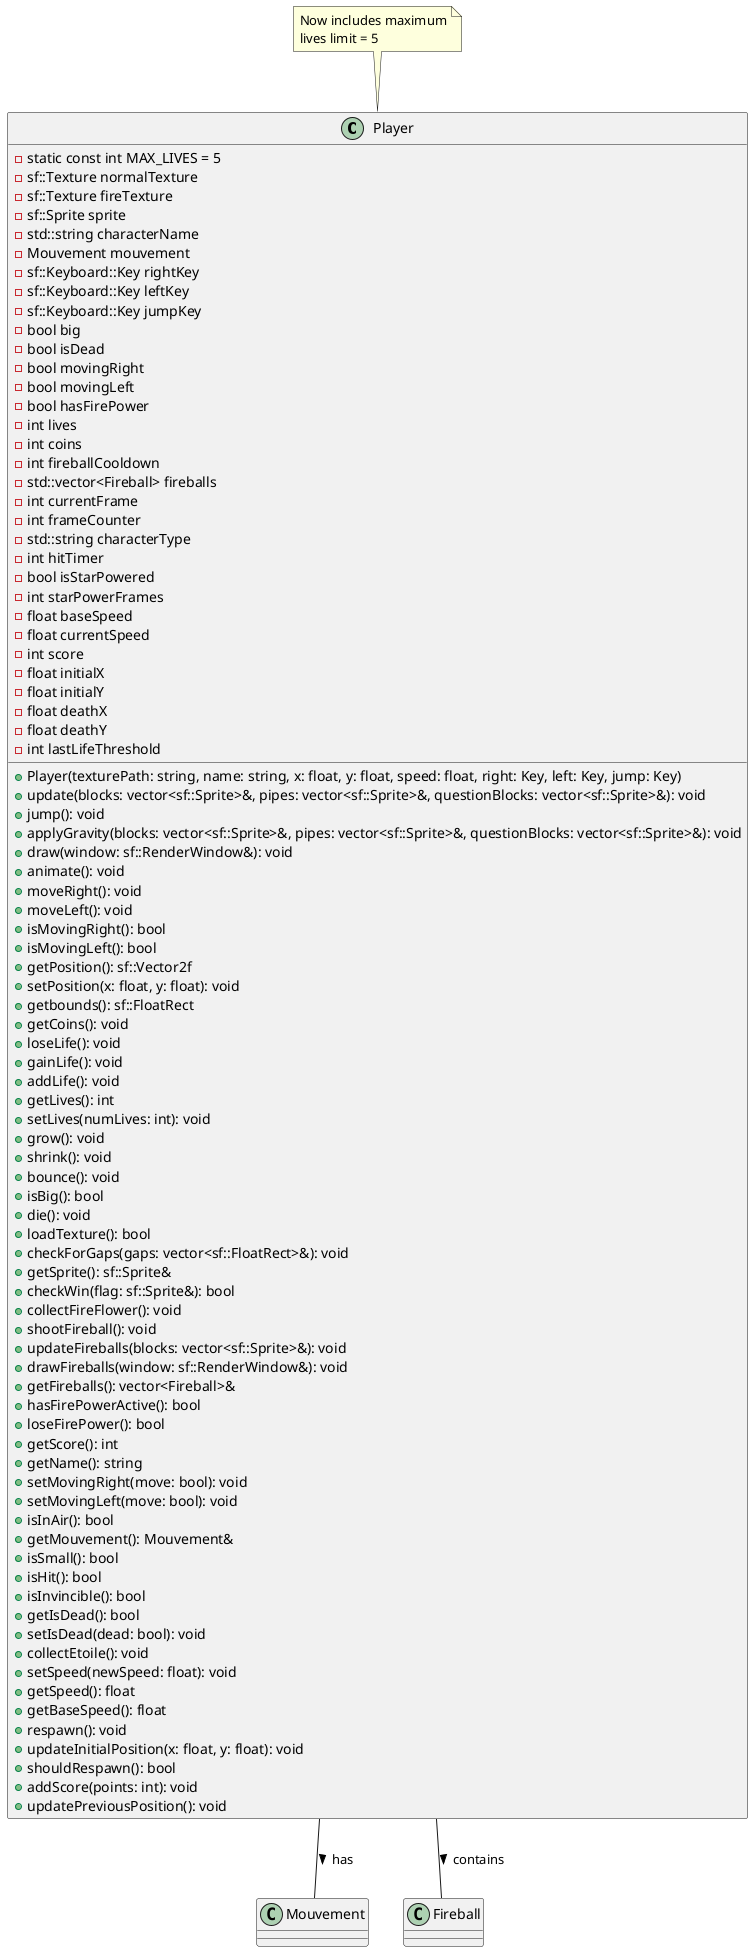 @startuml Player_class_diagram

class Player {
  - static const int MAX_LIVES = 5
  - sf::Texture normalTexture
  - sf::Texture fireTexture
  - sf::Sprite sprite
  - std::string characterName
  - Mouvement mouvement
  - sf::Keyboard::Key rightKey
  - sf::Keyboard::Key leftKey
  - sf::Keyboard::Key jumpKey
  - bool big
  - bool isDead
  - bool movingRight
  - bool movingLeft
  - bool hasFirePower
  - int lives
  - int coins
  - int fireballCooldown
  - std::vector<Fireball> fireballs
  - int currentFrame
  - int frameCounter
  - std::string characterType
  - int hitTimer
  - bool isStarPowered
  - int starPowerFrames
  - float baseSpeed
  - float currentSpeed
  - int score
  - float initialX
  - float initialY
  - float deathX
  - float deathY
  - int lastLifeThreshold
  
  + Player(texturePath: string, name: string, x: float, y: float, speed: float, right: Key, left: Key, jump: Key)
  + update(blocks: vector<sf::Sprite>&, pipes: vector<sf::Sprite>&, questionBlocks: vector<sf::Sprite>&): void
  + jump(): void
  + applyGravity(blocks: vector<sf::Sprite>&, pipes: vector<sf::Sprite>&, questionBlocks: vector<sf::Sprite>&): void
  + draw(window: sf::RenderWindow&): void
  + animate(): void
  + moveRight(): void
  + moveLeft(): void
  + isMovingRight(): bool
  + isMovingLeft(): bool
  + getPosition(): sf::Vector2f
  + setPosition(x: float, y: float): void
  + getbounds(): sf::FloatRect
  + getCoins(): void
  + loseLife(): void
  + gainLife(): void
  + addLife(): void
  + getLives(): int
  + setLives(numLives: int): void
  + grow(): void
  + shrink(): void
  + bounce(): void
  + isBig(): bool
  + die(): void
  + loadTexture(): bool
  + checkForGaps(gaps: vector<sf::FloatRect>&): void
  + getSprite(): sf::Sprite&
  + checkWin(flag: sf::Sprite&): bool
  + collectFireFlower(): void
  + shootFireball(): void
  + updateFireballs(blocks: vector<sf::Sprite>&): void
  + drawFireballs(window: sf::RenderWindow&): void
  + getFireballs(): vector<Fireball>&
  + hasFirePowerActive(): bool
  + loseFirePower(): bool
  + getScore(): int
  + getName(): string
  + setMovingRight(move: bool): void
  + setMovingLeft(move: bool): void
  + isInAir(): bool
  + getMouvement(): Mouvement&
  + isSmall(): bool
  + isHit(): bool
  + isInvincible(): bool
  + getIsDead(): bool
  + setIsDead(dead: bool): void
  + collectEtoile(): void
  + setSpeed(newSpeed: float): void
  + getSpeed(): float
  + getBaseSpeed(): float
  + respawn(): void
  + updateInitialPosition(x: float, y: float): void
  + shouldRespawn(): bool
  + addScore(points: int): void
  + updatePreviousPosition(): void
}

note top of Player
  Now includes maximum
  lives limit = 5
end note

class Mouvement {
}

class Fireball {
}

Player -- Mouvement : has >
Player -- Fireball : contains >

@enduml
